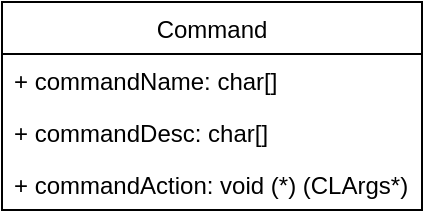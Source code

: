 <mxfile version="15.1.3" type="device"><diagram id="BlaqC1G-PdeYjOilDCxq" name="Страница 1"><mxGraphModel dx="852" dy="494" grid="1" gridSize="10" guides="1" tooltips="1" connect="1" arrows="1" fold="1" page="1" pageScale="1" pageWidth="1654" pageHeight="2336" math="0" shadow="0"><root><mxCell id="0"/><mxCell id="1" parent="0"/><mxCell id="RD_J0g9xsSt15x0duOUh-3" value="Command" style="swimlane;fontStyle=0;childLayout=stackLayout;horizontal=1;startSize=26;fillColor=none;horizontalStack=0;resizeParent=1;resizeParentMax=0;resizeLast=0;collapsible=1;marginBottom=0;" vertex="1" parent="1"><mxGeometry x="290" y="110" width="210" height="104" as="geometry"><mxRectangle x="290" y="110" width="50" height="40" as="alternateBounds"/></mxGeometry></mxCell><mxCell id="RD_J0g9xsSt15x0duOUh-4" value="+ commandName: char[]    " style="text;strokeColor=none;fillColor=none;align=left;verticalAlign=top;spacingLeft=4;spacingRight=4;overflow=hidden;rotatable=0;points=[[0,0.5],[1,0.5]];portConstraint=eastwest;" vertex="1" parent="RD_J0g9xsSt15x0duOUh-3"><mxGeometry y="26" width="210" height="26" as="geometry"/></mxCell><mxCell id="RD_J0g9xsSt15x0duOUh-5" value="+ commandDesc: char[]" style="text;strokeColor=none;fillColor=none;align=left;verticalAlign=top;spacingLeft=4;spacingRight=4;overflow=hidden;rotatable=0;points=[[0,0.5],[1,0.5]];portConstraint=eastwest;" vertex="1" parent="RD_J0g9xsSt15x0duOUh-3"><mxGeometry y="52" width="210" height="26" as="geometry"/></mxCell><mxCell id="RD_J0g9xsSt15x0duOUh-6" value="+ commandAction: void (*) (CLArgs*)" style="text;strokeColor=none;fillColor=none;align=left;verticalAlign=top;spacingLeft=4;spacingRight=4;overflow=hidden;rotatable=0;points=[[0,0.5],[1,0.5]];portConstraint=eastwest;" vertex="1" parent="RD_J0g9xsSt15x0duOUh-3"><mxGeometry y="78" width="210" height="26" as="geometry"/></mxCell></root></mxGraphModel></diagram></mxfile>